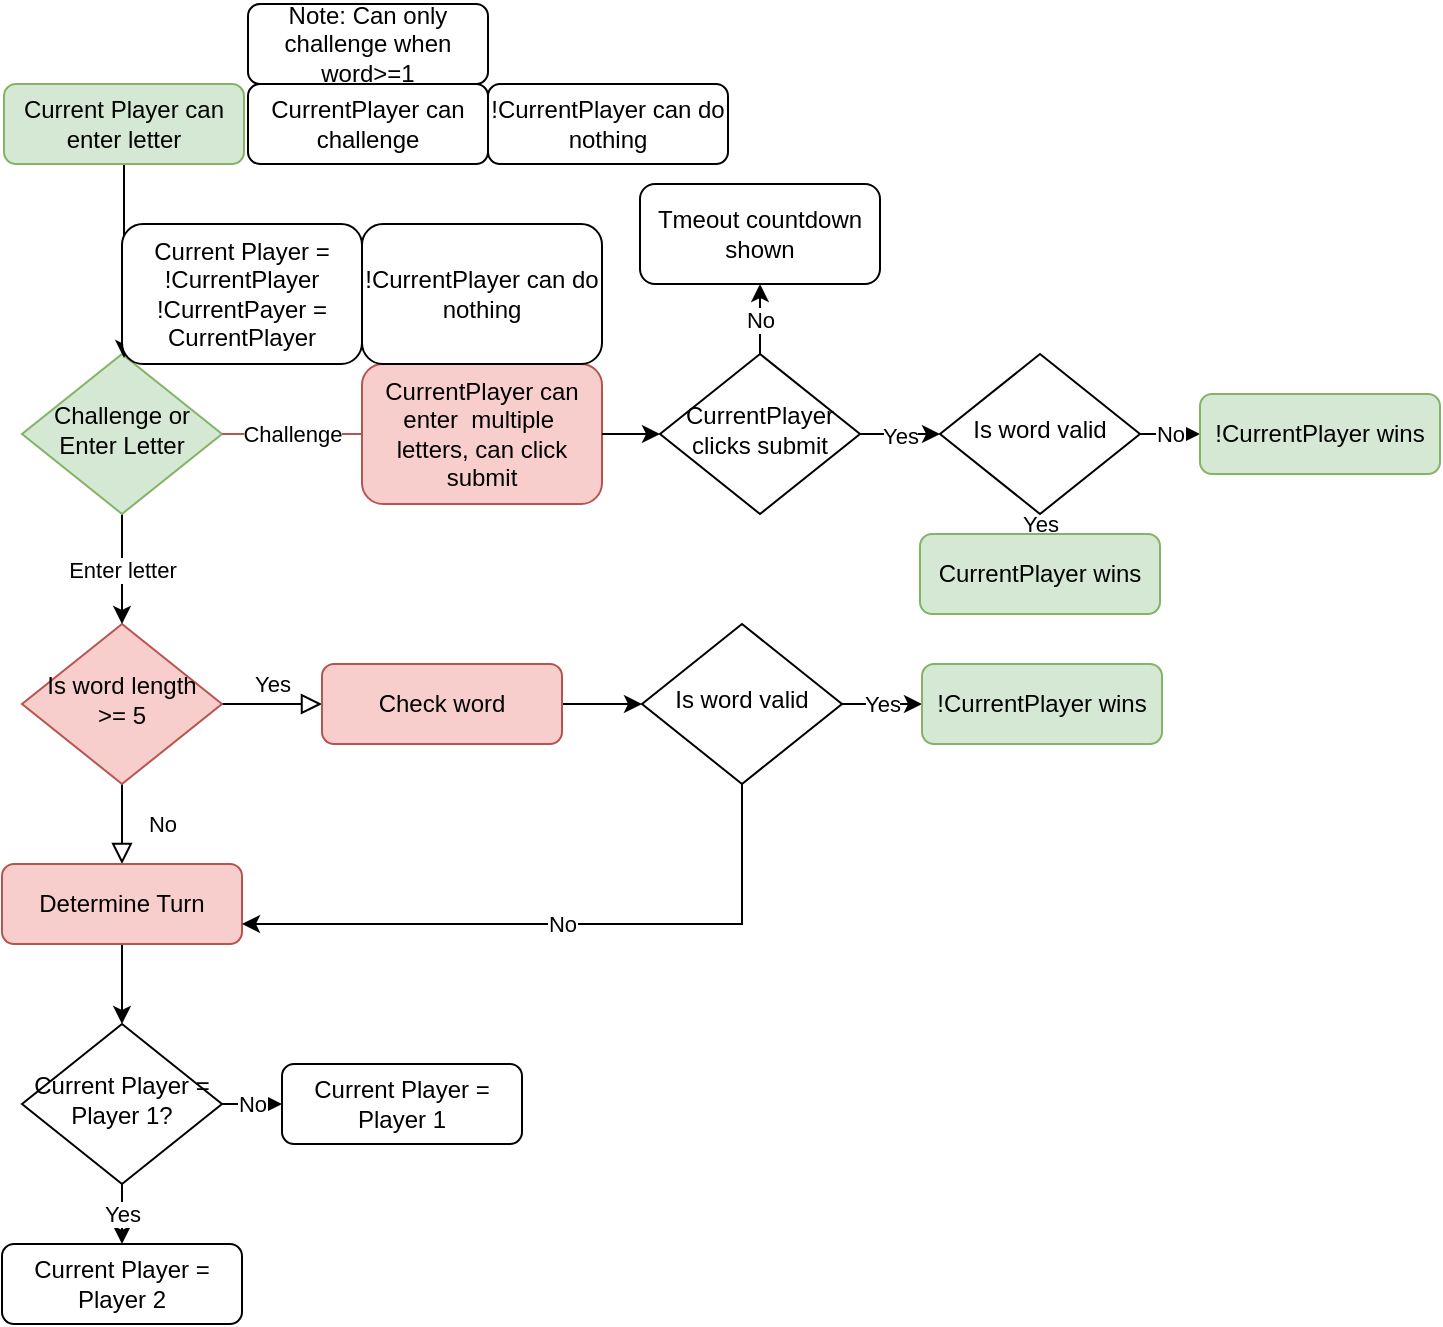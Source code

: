 <mxfile version="20.8.13" type="github" pages="2"><diagram id="C5RBs43oDa-KdzZeNtuy" name="Page-1"><mxGraphModel dx="1306" dy="867" grid="1" gridSize="10" guides="1" tooltips="1" connect="1" arrows="1" fold="1" page="1" pageScale="1" pageWidth="827" pageHeight="1169" math="0" shadow="0"><root><mxCell id="WIyWlLk6GJQsqaUBKTNV-0"/><mxCell id="WIyWlLk6GJQsqaUBKTNV-1" parent="WIyWlLk6GJQsqaUBKTNV-0"/><mxCell id="WIyWlLk6GJQsqaUBKTNV-4" value="No" style="rounded=0;html=1;jettySize=auto;orthogonalLoop=1;fontSize=11;endArrow=block;endFill=0;endSize=8;strokeWidth=1;shadow=0;labelBackgroundColor=none;edgeStyle=orthogonalEdgeStyle;" parent="WIyWlLk6GJQsqaUBKTNV-1" source="WIyWlLk6GJQsqaUBKTNV-6" edge="1"><mxGeometry y="20" relative="1" as="geometry"><mxPoint as="offset"/><mxPoint x="210" y="550" as="targetPoint"/></mxGeometry></mxCell><mxCell id="WIyWlLk6GJQsqaUBKTNV-5" value="Yes" style="edgeStyle=orthogonalEdgeStyle;rounded=0;html=1;jettySize=auto;orthogonalLoop=1;fontSize=11;endArrow=block;endFill=0;endSize=8;strokeWidth=1;shadow=0;labelBackgroundColor=none;" parent="WIyWlLk6GJQsqaUBKTNV-1" source="WIyWlLk6GJQsqaUBKTNV-6" target="WIyWlLk6GJQsqaUBKTNV-7" edge="1"><mxGeometry y="10" relative="1" as="geometry"><mxPoint as="offset"/></mxGeometry></mxCell><mxCell id="WIyWlLk6GJQsqaUBKTNV-6" value="Is word length &amp;gt;= 5" style="rhombus;whiteSpace=wrap;html=1;shadow=0;fontFamily=Helvetica;fontSize=12;align=center;strokeWidth=1;spacing=6;spacingTop=-4;fillColor=#f8cecc;strokeColor=#b85450;" parent="WIyWlLk6GJQsqaUBKTNV-1" vertex="1"><mxGeometry x="160" y="430" width="100" height="80" as="geometry"/></mxCell><mxCell id="iggSaRnqT5LSjW_DM9bq-4" style="edgeStyle=orthogonalEdgeStyle;rounded=0;orthogonalLoop=1;jettySize=auto;html=1;exitX=1;exitY=0.5;exitDx=0;exitDy=0;entryX=0;entryY=0.5;entryDx=0;entryDy=0;" parent="WIyWlLk6GJQsqaUBKTNV-1" source="WIyWlLk6GJQsqaUBKTNV-7" target="iggSaRnqT5LSjW_DM9bq-0" edge="1"><mxGeometry relative="1" as="geometry"/></mxCell><mxCell id="WIyWlLk6GJQsqaUBKTNV-7" value="Check word" style="rounded=1;whiteSpace=wrap;html=1;fontSize=12;glass=0;strokeWidth=1;shadow=0;fillColor=#f8cecc;strokeColor=#b85450;" parent="WIyWlLk6GJQsqaUBKTNV-1" vertex="1"><mxGeometry x="310" y="450" width="120" height="40" as="geometry"/></mxCell><mxCell id="PWhF2UCONyF1s1UccybC-20" style="edgeStyle=orthogonalEdgeStyle;rounded=0;orthogonalLoop=1;jettySize=auto;html=1;exitX=0.5;exitY=1;exitDx=0;exitDy=0;entryX=0.5;entryY=0;entryDx=0;entryDy=0;" parent="WIyWlLk6GJQsqaUBKTNV-1" source="WIyWlLk6GJQsqaUBKTNV-12" target="iggSaRnqT5LSjW_DM9bq-16" edge="1"><mxGeometry relative="1" as="geometry"/></mxCell><mxCell id="WIyWlLk6GJQsqaUBKTNV-12" value="Determine Turn" style="rounded=1;whiteSpace=wrap;html=1;fontSize=12;glass=0;strokeWidth=1;shadow=0;fillColor=#f8cecc;strokeColor=#b85450;" parent="WIyWlLk6GJQsqaUBKTNV-1" vertex="1"><mxGeometry x="150" y="550" width="120" height="40" as="geometry"/></mxCell><mxCell id="iggSaRnqT5LSjW_DM9bq-5" value="Yes" style="edgeStyle=orthogonalEdgeStyle;rounded=0;orthogonalLoop=1;jettySize=auto;html=1;exitX=1;exitY=0.5;exitDx=0;exitDy=0;entryX=0;entryY=0.5;entryDx=0;entryDy=0;" parent="WIyWlLk6GJQsqaUBKTNV-1" source="iggSaRnqT5LSjW_DM9bq-0" target="iggSaRnqT5LSjW_DM9bq-1" edge="1"><mxGeometry relative="1" as="geometry"/></mxCell><mxCell id="iggSaRnqT5LSjW_DM9bq-67" value="No" style="edgeStyle=orthogonalEdgeStyle;rounded=0;orthogonalLoop=1;jettySize=auto;html=1;exitX=0.5;exitY=1;exitDx=0;exitDy=0;entryX=1;entryY=0.75;entryDx=0;entryDy=0;" parent="WIyWlLk6GJQsqaUBKTNV-1" source="iggSaRnqT5LSjW_DM9bq-0" target="WIyWlLk6GJQsqaUBKTNV-12" edge="1"><mxGeometry relative="1" as="geometry"/></mxCell><mxCell id="iggSaRnqT5LSjW_DM9bq-0" value="Is word valid" style="rhombus;whiteSpace=wrap;html=1;shadow=0;fontFamily=Helvetica;fontSize=12;align=center;strokeWidth=1;spacing=6;spacingTop=-4;" parent="WIyWlLk6GJQsqaUBKTNV-1" vertex="1"><mxGeometry x="470" y="430" width="100" height="80" as="geometry"/></mxCell><mxCell id="iggSaRnqT5LSjW_DM9bq-1" value="!CurrentPlayer wins" style="rounded=1;whiteSpace=wrap;html=1;fontSize=12;glass=0;strokeWidth=1;shadow=0;fillColor=#d5e8d4;strokeColor=#82b366;" parent="WIyWlLk6GJQsqaUBKTNV-1" vertex="1"><mxGeometry x="610" y="450" width="120" height="40" as="geometry"/></mxCell><mxCell id="iggSaRnqT5LSjW_DM9bq-25" value="Yes" style="edgeStyle=orthogonalEdgeStyle;rounded=0;orthogonalLoop=1;jettySize=auto;html=1;exitX=0.5;exitY=1;exitDx=0;exitDy=0;entryX=0.5;entryY=0;entryDx=0;entryDy=0;" parent="WIyWlLk6GJQsqaUBKTNV-1" source="iggSaRnqT5LSjW_DM9bq-16" target="iggSaRnqT5LSjW_DM9bq-21" edge="1"><mxGeometry relative="1" as="geometry"/></mxCell><mxCell id="iggSaRnqT5LSjW_DM9bq-28" value="No" style="edgeStyle=orthogonalEdgeStyle;rounded=0;orthogonalLoop=1;jettySize=auto;html=1;exitX=1;exitY=0.5;exitDx=0;exitDy=0;entryX=0;entryY=0.5;entryDx=0;entryDy=0;" parent="WIyWlLk6GJQsqaUBKTNV-1" source="iggSaRnqT5LSjW_DM9bq-16" target="iggSaRnqT5LSjW_DM9bq-22" edge="1"><mxGeometry relative="1" as="geometry"/></mxCell><mxCell id="iggSaRnqT5LSjW_DM9bq-16" value="Current Player = Player 1?" style="rhombus;whiteSpace=wrap;html=1;shadow=0;fontFamily=Helvetica;fontSize=12;align=center;strokeWidth=1;spacing=6;spacingTop=-4;" parent="WIyWlLk6GJQsqaUBKTNV-1" vertex="1"><mxGeometry x="160" y="630" width="100" height="80" as="geometry"/></mxCell><mxCell id="iggSaRnqT5LSjW_DM9bq-21" value="Current Player = Player 2" style="rounded=1;whiteSpace=wrap;html=1;fontSize=12;glass=0;strokeWidth=1;shadow=0;" parent="WIyWlLk6GJQsqaUBKTNV-1" vertex="1"><mxGeometry x="150" y="740" width="120" height="40" as="geometry"/></mxCell><mxCell id="iggSaRnqT5LSjW_DM9bq-22" value="Current Player = Player 1" style="rounded=1;whiteSpace=wrap;html=1;fontSize=12;glass=0;strokeWidth=1;shadow=0;" parent="WIyWlLk6GJQsqaUBKTNV-1" vertex="1"><mxGeometry x="290" y="650" width="120" height="40" as="geometry"/></mxCell><mxCell id="PWhF2UCONyF1s1UccybC-4" value="Enter letter" style="edgeStyle=orthogonalEdgeStyle;rounded=0;orthogonalLoop=1;jettySize=auto;html=1;exitX=0.5;exitY=1;exitDx=0;exitDy=0;entryX=0.5;entryY=0;entryDx=0;entryDy=0;" parent="WIyWlLk6GJQsqaUBKTNV-1" source="iggSaRnqT5LSjW_DM9bq-58" target="WIyWlLk6GJQsqaUBKTNV-6" edge="1"><mxGeometry relative="1" as="geometry"/></mxCell><mxCell id="iggSaRnqT5LSjW_DM9bq-58" value="Challenge or Enter Letter" style="rhombus;whiteSpace=wrap;html=1;shadow=0;fontFamily=Helvetica;fontSize=12;align=center;strokeWidth=1;spacing=6;spacingTop=-4;fillColor=#d5e8d4;strokeColor=#82b366;" parent="WIyWlLk6GJQsqaUBKTNV-1" vertex="1"><mxGeometry x="160" y="295" width="100" height="80" as="geometry"/></mxCell><mxCell id="iggSaRnqT5LSjW_DM9bq-73" value="No" style="edgeStyle=orthogonalEdgeStyle;rounded=0;orthogonalLoop=1;jettySize=auto;html=1;exitX=1;exitY=0.5;exitDx=0;exitDy=0;entryX=0;entryY=0.5;entryDx=0;entryDy=0;" parent="WIyWlLk6GJQsqaUBKTNV-1" source="iggSaRnqT5LSjW_DM9bq-71" target="iggSaRnqT5LSjW_DM9bq-72" edge="1"><mxGeometry relative="1" as="geometry"/></mxCell><mxCell id="iggSaRnqT5LSjW_DM9bq-77" value="Yes" style="edgeStyle=orthogonalEdgeStyle;rounded=0;orthogonalLoop=1;jettySize=auto;html=1;exitX=0.5;exitY=1;exitDx=0;exitDy=0;entryX=0.5;entryY=0;entryDx=0;entryDy=0;" parent="WIyWlLk6GJQsqaUBKTNV-1" source="iggSaRnqT5LSjW_DM9bq-71" target="iggSaRnqT5LSjW_DM9bq-74" edge="1"><mxGeometry relative="1" as="geometry"/></mxCell><mxCell id="iggSaRnqT5LSjW_DM9bq-71" value="Is word valid" style="rhombus;whiteSpace=wrap;html=1;shadow=0;fontFamily=Helvetica;fontSize=12;align=center;strokeWidth=1;spacing=6;spacingTop=-4;" parent="WIyWlLk6GJQsqaUBKTNV-1" vertex="1"><mxGeometry x="619" y="295" width="100" height="80" as="geometry"/></mxCell><mxCell id="iggSaRnqT5LSjW_DM9bq-72" value="!CurrentPlayer wins" style="rounded=1;whiteSpace=wrap;html=1;fontSize=12;glass=0;strokeWidth=1;shadow=0;fillColor=#d5e8d4;strokeColor=#82b366;" parent="WIyWlLk6GJQsqaUBKTNV-1" vertex="1"><mxGeometry x="749" y="315" width="120" height="40" as="geometry"/></mxCell><mxCell id="iggSaRnqT5LSjW_DM9bq-74" value="CurrentPlayer wins" style="rounded=1;whiteSpace=wrap;html=1;fontSize=12;glass=0;strokeWidth=1;shadow=0;fillColor=#d5e8d4;strokeColor=#82b366;" parent="WIyWlLk6GJQsqaUBKTNV-1" vertex="1"><mxGeometry x="609" y="385" width="120" height="40" as="geometry"/></mxCell><mxCell id="iggSaRnqT5LSjW_DM9bq-78" value="CurrentPlayer can enter&amp;nbsp; multiple&amp;nbsp;&lt;br&gt;letters, can click submit" style="rounded=1;whiteSpace=wrap;html=1;fontSize=12;glass=0;strokeWidth=1;shadow=0;fillColor=#f8cecc;strokeColor=#b85450;" parent="WIyWlLk6GJQsqaUBKTNV-1" vertex="1"><mxGeometry x="330" y="300" width="120" height="70" as="geometry"/></mxCell><mxCell id="iggSaRnqT5LSjW_DM9bq-79" value="!CurrentPlayer can do nothing" style="rounded=1;whiteSpace=wrap;html=1;fontSize=12;glass=0;strokeWidth=1;shadow=0;" parent="WIyWlLk6GJQsqaUBKTNV-1" vertex="1"><mxGeometry x="330" y="230" width="120" height="70" as="geometry"/></mxCell><mxCell id="_d4U-Q4twdhnr5ejPnl3-2" style="edgeStyle=orthogonalEdgeStyle;rounded=0;orthogonalLoop=1;jettySize=auto;html=1;exitX=0.5;exitY=1;exitDx=0;exitDy=0;entryX=0.5;entryY=0;entryDx=0;entryDy=0;" parent="WIyWlLk6GJQsqaUBKTNV-1" source="iggSaRnqT5LSjW_DM9bq-80" edge="1"><mxGeometry relative="1" as="geometry"><mxPoint x="211" y="297" as="targetPoint"/></mxGeometry></mxCell><mxCell id="iggSaRnqT5LSjW_DM9bq-80" value="Current Player can enter letter" style="rounded=1;whiteSpace=wrap;html=1;fontSize=12;glass=0;strokeWidth=1;shadow=0;fillColor=#d5e8d4;strokeColor=#82b366;" parent="WIyWlLk6GJQsqaUBKTNV-1" vertex="1"><mxGeometry x="151" y="160" width="120" height="40" as="geometry"/></mxCell><mxCell id="_d4U-Q4twdhnr5ejPnl3-0" style="edgeStyle=orthogonalEdgeStyle;rounded=0;orthogonalLoop=1;jettySize=auto;html=1;exitX=0.5;exitY=1;exitDx=0;exitDy=0;" parent="WIyWlLk6GJQsqaUBKTNV-1" source="iggSaRnqT5LSjW_DM9bq-80" target="iggSaRnqT5LSjW_DM9bq-80" edge="1"><mxGeometry relative="1" as="geometry"/></mxCell><mxCell id="-6dp8KCn7K3Ig1AxOlRO-1" value="Challenge" style="edgeStyle=orthogonalEdgeStyle;rounded=0;orthogonalLoop=1;jettySize=auto;html=1;exitX=1;exitY=0.5;exitDx=0;exitDy=0;entryX=0;entryY=0.5;entryDx=0;entryDy=0;endArrow=none;fillColor=#f8cecc;strokeColor=#b85450;" parent="WIyWlLk6GJQsqaUBKTNV-1" source="iggSaRnqT5LSjW_DM9bq-58" target="iggSaRnqT5LSjW_DM9bq-78" edge="1"><mxGeometry relative="1" as="geometry"><mxPoint x="260" y="335" as="sourcePoint"/><mxPoint x="551" y="335" as="targetPoint"/></mxGeometry></mxCell><mxCell id="PWhF2UCONyF1s1UccybC-16" value="No" style="edgeStyle=orthogonalEdgeStyle;rounded=0;orthogonalLoop=1;jettySize=auto;html=1;exitX=0.5;exitY=0;exitDx=0;exitDy=0;entryX=0.5;entryY=1;entryDx=0;entryDy=0;" parent="WIyWlLk6GJQsqaUBKTNV-1" source="PWhF2UCONyF1s1UccybC-17" target="PWhF2UCONyF1s1UccybC-15" edge="1"><mxGeometry relative="1" as="geometry"/></mxCell><mxCell id="PWhF2UCONyF1s1UccybC-18" style="edgeStyle=orthogonalEdgeStyle;rounded=0;orthogonalLoop=1;jettySize=auto;html=1;exitX=1;exitY=0.5;exitDx=0;exitDy=0;entryX=0;entryY=0.5;entryDx=0;entryDy=0;" parent="WIyWlLk6GJQsqaUBKTNV-1" source="iggSaRnqT5LSjW_DM9bq-78" target="PWhF2UCONyF1s1UccybC-17" edge="1"><mxGeometry relative="1" as="geometry"><mxPoint x="460" y="335" as="sourcePoint"/></mxGeometry></mxCell><mxCell id="PWhF2UCONyF1s1UccybC-0" value="CurrentPlayer can challenge" style="rounded=1;whiteSpace=wrap;html=1;fontSize=12;glass=0;strokeWidth=1;shadow=0;" parent="WIyWlLk6GJQsqaUBKTNV-1" vertex="1"><mxGeometry x="273" y="160" width="120" height="40" as="geometry"/></mxCell><mxCell id="PWhF2UCONyF1s1UccybC-3" value="Note: Can only challenge when word&amp;gt;=1" style="rounded=1;whiteSpace=wrap;html=1;fontSize=12;glass=0;strokeWidth=1;shadow=0;" parent="WIyWlLk6GJQsqaUBKTNV-1" vertex="1"><mxGeometry x="273" y="120" width="120" height="40" as="geometry"/></mxCell><mxCell id="PWhF2UCONyF1s1UccybC-14" value="!CurrentPlayer can do nothing" style="rounded=1;whiteSpace=wrap;html=1;fontSize=12;glass=0;strokeWidth=1;shadow=0;" parent="WIyWlLk6GJQsqaUBKTNV-1" vertex="1"><mxGeometry x="393" y="160" width="120" height="40" as="geometry"/></mxCell><mxCell id="PWhF2UCONyF1s1UccybC-15" value="Tmeout countdown shown" style="rounded=1;whiteSpace=wrap;html=1;fontSize=12;glass=0;strokeWidth=1;shadow=0;" parent="WIyWlLk6GJQsqaUBKTNV-1" vertex="1"><mxGeometry x="469" y="210" width="120" height="50" as="geometry"/></mxCell><mxCell id="PWhF2UCONyF1s1UccybC-19" value="Yes" style="edgeStyle=orthogonalEdgeStyle;rounded=0;orthogonalLoop=1;jettySize=auto;html=1;exitX=1;exitY=0.5;exitDx=0;exitDy=0;entryX=0;entryY=0.5;entryDx=0;entryDy=0;" parent="WIyWlLk6GJQsqaUBKTNV-1" source="PWhF2UCONyF1s1UccybC-17" edge="1"><mxGeometry relative="1" as="geometry"><mxPoint x="619" y="335" as="targetPoint"/></mxGeometry></mxCell><mxCell id="PWhF2UCONyF1s1UccybC-17" value="CurrentPlayer clicks submit" style="rhombus;whiteSpace=wrap;html=1;shadow=0;fontFamily=Helvetica;fontSize=12;align=center;strokeWidth=1;spacing=6;spacingTop=-4;" parent="WIyWlLk6GJQsqaUBKTNV-1" vertex="1"><mxGeometry x="479" y="295" width="100" height="80" as="geometry"/></mxCell><mxCell id="_Z7x8CreYpWqfoPFEAFd-0" value="Current Player = !CurrentPlayer&lt;br&gt;!CurrentPayer = CurrentPlayer" style="rounded=1;whiteSpace=wrap;html=1;fontSize=12;glass=0;strokeWidth=1;shadow=0;" parent="WIyWlLk6GJQsqaUBKTNV-1" vertex="1"><mxGeometry x="210" y="230" width="120" height="70" as="geometry"/></mxCell></root></mxGraphModel></diagram><diagram id="bgVZKkMku67TR88dWrCO" name="Page-2"><mxGraphModel dx="1088" dy="723" grid="1" gridSize="10" guides="1" tooltips="1" connect="1" arrows="1" fold="1" page="1" pageScale="1" pageWidth="850" pageHeight="1100" math="0" shadow="0"><root><mxCell id="0"/><mxCell id="1" parent="0"/><mxCell id="0fsIs2r6g_5H5DTYhVrC-1" value="" style="rounded=0;whiteSpace=wrap;html=1;labelBackgroundColor=#CCE5FF;" vertex="1" parent="1"><mxGeometry x="160" y="200" width="210" height="370" as="geometry"/></mxCell><mxCell id="0fsIs2r6g_5H5DTYhVrC-2" value="Login Screen/Home Screen: Not logged in" style="rounded=0;whiteSpace=wrap;html=1;" vertex="1" parent="1"><mxGeometry x="160" y="130" width="210" height="60" as="geometry"/></mxCell><mxCell id="0fsIs2r6g_5H5DTYhVrC-5" value="" style="rounded=0;whiteSpace=wrap;html=1;fontSize=35;" vertex="1" parent="1"><mxGeometry x="170" y="210" width="190" height="350" as="geometry"/></mxCell><mxCell id="0fsIs2r6g_5H5DTYhVrC-3" value="&lt;font style=&quot;font-size: 35px;&quot;&gt;Terminus&lt;/font&gt;" style="text;html=1;strokeColor=none;fillColor=none;align=center;verticalAlign=middle;whiteSpace=wrap;rounded=0;" vertex="1" parent="1"><mxGeometry x="161.5" y="241" width="210" height="30" as="geometry"/></mxCell><mxCell id="0fsIs2r6g_5H5DTYhVrC-17" value="Login Screen/Home Screen: Logged in" style="rounded=0;whiteSpace=wrap;html=1;" vertex="1" parent="1"><mxGeometry x="410" y="130" width="210" height="60" as="geometry"/></mxCell><mxCell id="0fsIs2r6g_5H5DTYhVrC-16" value="" style="rounded=0;whiteSpace=wrap;html=1;" vertex="1" parent="1"><mxGeometry x="410" y="200" width="210" height="370" as="geometry"/></mxCell><mxCell id="0fsIs2r6g_5H5DTYhVrC-26" value="Sign up with Facebook" style="rounded=0;whiteSpace=wrap;html=1;fontSize=10;" vertex="1" parent="1"><mxGeometry x="183" y="290" width="167" height="30" as="geometry"/></mxCell><mxCell id="0fsIs2r6g_5H5DTYhVrC-27" value="Sign up with Google" style="rounded=0;whiteSpace=wrap;html=1;fontSize=10;" vertex="1" parent="1"><mxGeometry x="183" y="330" width="167" height="30" as="geometry"/></mxCell><mxCell id="0fsIs2r6g_5H5DTYhVrC-28" value="Sign up with Apple" style="rounded=0;whiteSpace=wrap;html=1;fontSize=10;" vertex="1" parent="1"><mxGeometry x="183" y="370" width="167" height="30" as="geometry"/></mxCell><mxCell id="0fsIs2r6g_5H5DTYhVrC-30" value="&lt;font style=&quot;font-size: 9px;&quot;&gt;-or-&lt;/font&gt;" style="text;html=1;strokeColor=none;fillColor=none;align=center;verticalAlign=middle;whiteSpace=wrap;rounded=0;fontSize=9;" vertex="1" parent="1"><mxGeometry x="152.95" y="410" width="210" height="30" as="geometry"/></mxCell><mxCell id="0fsIs2r6g_5H5DTYhVrC-31" value="&amp;nbsp;Continue as Guest" style="rounded=0;whiteSpace=wrap;html=1;fontSize=10;" vertex="1" parent="1"><mxGeometry x="183" y="440" width="167" height="30" as="geometry"/></mxCell><mxCell id="0fsIs2r6g_5H5DTYhVrC-35" value="" style="rounded=0;whiteSpace=wrap;html=1;fontSize=35;" vertex="1" parent="1"><mxGeometry x="420" y="210" width="190" height="350" as="geometry"/></mxCell><mxCell id="0fsIs2r6g_5H5DTYhVrC-18" value="&lt;font style=&quot;font-size: 35px;&quot;&gt;Terminus&lt;/font&gt;" style="text;html=1;strokeColor=none;fillColor=none;align=center;verticalAlign=middle;whiteSpace=wrap;rounded=0;" vertex="1" parent="1"><mxGeometry x="410" y="241" width="210" height="30" as="geometry"/></mxCell><mxCell id="0fsIs2r6g_5H5DTYhVrC-24" value="&lt;p style=&quot;line-height: 90%;&quot;&gt;&lt;font style=&quot;font-size: 16px;&quot;&gt;New Game&lt;/font&gt;&lt;/p&gt;" style="labelPosition=center;verticalLabelPosition=middle;align=center;html=1;shape=mxgraph.basic.shaded_button;dx=10;fillColor=#E6E6E6;strokeColor=none;whiteSpace=wrap;fontSize=35;" vertex="1" parent="1"><mxGeometry x="440" y="294" width="150" height="60" as="geometry"/></mxCell><mxCell id="0fsIs2r6g_5H5DTYhVrC-36" value="&lt;font style=&quot;font-size: 9px;&quot;&gt;copyright information&lt;/font&gt;" style="text;html=1;strokeColor=none;fillColor=none;align=center;verticalAlign=middle;whiteSpace=wrap;rounded=0;fontSize=9;" vertex="1" parent="1"><mxGeometry x="410" y="520" width="210" height="30" as="geometry"/></mxCell><mxCell id="0fsIs2r6g_5H5DTYhVrC-37" value="Game" style="rounded=0;whiteSpace=wrap;html=1;labelBackgroundColor=default;" vertex="1" parent="1"><mxGeometry x="640" y="130" width="210" height="60" as="geometry"/></mxCell><mxCell id="0fsIs2r6g_5H5DTYhVrC-38" value="" style="rounded=0;whiteSpace=wrap;html=1;labelBackgroundColor=#FF33FF;fillColor=#FFE6CC;" vertex="1" parent="1"><mxGeometry x="640" y="200" width="210" height="370" as="geometry"/></mxCell><mxCell id="0fsIs2r6g_5H5DTYhVrC-39" value="" style="rounded=0;whiteSpace=wrap;html=1;fontSize=35;" vertex="1" parent="1"><mxGeometry x="650" y="210" width="190" height="350" as="geometry"/></mxCell><mxCell id="0fsIs2r6g_5H5DTYhVrC-40" value="&lt;font style=&quot;font-size: 10px;&quot;&gt;Ads&amp;nbsp;&lt;/font&gt;" style="text;html=1;strokeColor=none;fillColor=none;align=center;verticalAlign=middle;whiteSpace=wrap;rounded=0;fontSize=10;" vertex="1" parent="1"><mxGeometry x="640" y="211" width="210" height="30" as="geometry"/></mxCell><mxCell id="0fsIs2r6g_5H5DTYhVrC-44" value="" style="sketch=0;pointerEvents=1;shadow=0;dashed=0;html=1;strokeColor=none;fillColor=#505050;labelPosition=center;verticalLabelPosition=bottom;verticalAlign=top;outlineConnect=0;align=center;shape=mxgraph.office.concepts.settings_office_365;labelBackgroundColor=#CCE5FF;fontSize=9;" vertex="1" parent="1"><mxGeometry x="814" y="430" width="21" height="20" as="geometry"/></mxCell><mxCell id="0fsIs2r6g_5H5DTYhVrC-45" value="&lt;p style=&quot;line-height: 90%;&quot;&gt;&lt;font style=&quot;font-size: 16px;&quot;&gt;Settings&lt;/font&gt;&lt;/p&gt;" style="labelPosition=center;verticalLabelPosition=middle;align=center;html=1;shape=mxgraph.basic.shaded_button;dx=10;fillColor=#E6E6E6;strokeColor=none;whiteSpace=wrap;fontSize=35;" vertex="1" parent="1"><mxGeometry x="440" y="370" width="150" height="60" as="geometry"/></mxCell><mxCell id="0fsIs2r6g_5H5DTYhVrC-46" value="" style="verticalLabelPosition=bottom;verticalAlign=top;html=1;shadow=0;dashed=0;strokeWidth=1;shape=mxgraph.android.keyboard;sketch=0;labelBackgroundColor=#CCE5FF;fontSize=10;" vertex="1" parent="1"><mxGeometry x="650" y="466" width="190" height="95" as="geometry"/></mxCell><mxCell id="0fsIs2r6g_5H5DTYhVrC-60" value="" style="rounded=1;whiteSpace=wrap;html=1;labelBackgroundColor=#007FFF;fontSize=10;fillColor=#FFFFFF;" vertex="1" parent="1"><mxGeometry x="650" y="241" width="187" height="30" as="geometry"/></mxCell><mxCell id="0fsIs2r6g_5H5DTYhVrC-66" value="" style="rounded=1;whiteSpace=wrap;html=1;labelBackgroundColor=#007FFF;fontSize=10;fillColor=#F9FFF2;" vertex="1" parent="1"><mxGeometry x="650" y="241" width="100" height="30" as="geometry"/></mxCell><mxCell id="0fsIs2r6g_5H5DTYhVrC-47" value="Xain" style="text;html=1;strokeColor=none;fillColor=none;align=center;verticalAlign=middle;whiteSpace=wrap;rounded=0;fontSize=10;fontStyle=1" vertex="1" parent="1"><mxGeometry x="650.5" y="241" width="60" height="30" as="geometry"/></mxCell><mxCell id="0fsIs2r6g_5H5DTYhVrC-48" value="Guestt123" style="text;html=1;strokeColor=none;fillColor=none;align=center;verticalAlign=middle;whiteSpace=wrap;rounded=0;fontSize=10;" vertex="1" parent="1"><mxGeometry x="778" y="242" width="60" height="30" as="geometry"/></mxCell><mxCell id="0fsIs2r6g_5H5DTYhVrC-51" value="ab" style="rounded=0;whiteSpace=wrap;html=1;labelBackgroundColor=#CCE5FF;fontSize=10;align=left;" vertex="1" parent="1"><mxGeometry x="670" y="325" width="150" height="29" as="geometry"/></mxCell><mxCell id="0fsIs2r6g_5H5DTYhVrC-52" value="&lt;p style=&quot;line-height: 90%; font-size: 10px;&quot;&gt;&lt;font style=&quot;font-size: 10px;&quot;&gt;Submit&lt;/font&gt;&lt;/p&gt;" style="labelPosition=center;verticalLabelPosition=middle;align=center;html=1;shape=mxgraph.basic.shaded_button;dx=10;fillColor=#E6E6E6;strokeColor=none;whiteSpace=wrap;fontSize=10;" vertex="1" parent="1"><mxGeometry x="657.5" y="541" width="162.5" height="20" as="geometry"/></mxCell><mxCell id="0fsIs2r6g_5H5DTYhVrC-53" value="&lt;p style=&quot;line-height: 90%; font-size: 10px;&quot;&gt;&lt;font style=&quot;font-size: 10px;&quot;&gt;Challenge&lt;/font&gt;&lt;/p&gt;" style="labelPosition=center;verticalLabelPosition=middle;align=center;html=1;shape=mxgraph.basic.shaded_button;dx=10;fillColor=#E6E6E6;strokeColor=none;whiteSpace=wrap;fontSize=10;" vertex="1" parent="1"><mxGeometry x="670" y="365" width="150" height="20" as="geometry"/></mxCell><mxCell id="0fsIs2r6g_5H5DTYhVrC-59" value="" style="rounded=0;whiteSpace=wrap;html=1;labelBackgroundColor=#CCE5FF;fontSize=10;" vertex="1" parent="1"><mxGeometry x="640" y="570" width="210" height="30" as="geometry"/></mxCell><mxCell id="0fsIs2r6g_5H5DTYhVrC-67" value="" style="rounded=0;whiteSpace=wrap;html=1;fontSize=35;" vertex="1" parent="1"><mxGeometry x="650.5" y="610" width="190" height="150" as="geometry"/></mxCell><mxCell id="0fsIs2r6g_5H5DTYhVrC-69" value="&lt;font style=&quot;font-size: 9px;&quot;&gt;Xain is the winner!&lt;/font&gt;" style="text;html=1;strokeColor=none;fillColor=none;align=center;verticalAlign=middle;whiteSpace=wrap;rounded=0;fontSize=9;" vertex="1" parent="1"><mxGeometry x="680" y="620" width="130" height="30" as="geometry"/></mxCell><mxCell id="0fsIs2r6g_5H5DTYhVrC-71" value="apples" style="text;html=1;strokeColor=none;fillColor=none;align=center;verticalAlign=middle;whiteSpace=wrap;rounded=0;fontSize=18;" vertex="1" parent="1"><mxGeometry x="678.5" y="660" width="130" height="30" as="geometry"/></mxCell><mxCell id="0fsIs2r6g_5H5DTYhVrC-76" value="" style="rounded=0;whiteSpace=wrap;html=1;" vertex="1" parent="1"><mxGeometry x="410" y="610" width="210" height="370" as="geometry"/></mxCell><mxCell id="0fsIs2r6g_5H5DTYhVrC-77" value="" style="rounded=0;whiteSpace=wrap;html=1;fontSize=35;" vertex="1" parent="1"><mxGeometry x="420" y="620" width="190" height="350" as="geometry"/></mxCell><mxCell id="0fsIs2r6g_5H5DTYhVrC-78" value="&lt;font style=&quot;font-size: 35px;&quot;&gt;Settings&lt;/font&gt;" style="text;html=1;strokeColor=none;fillColor=none;align=center;verticalAlign=middle;whiteSpace=wrap;rounded=0;" vertex="1" parent="1"><mxGeometry x="410" y="651" width="210" height="30" as="geometry"/></mxCell><mxCell id="0fsIs2r6g_5H5DTYhVrC-80" value="&lt;font style=&quot;font-size: 9px;&quot;&gt;copyright information&lt;/font&gt;" style="text;html=1;strokeColor=none;fillColor=none;align=center;verticalAlign=middle;whiteSpace=wrap;rounded=0;fontSize=9;" vertex="1" parent="1"><mxGeometry x="410" y="930" width="210" height="30" as="geometry"/></mxCell><mxCell id="0fsIs2r6g_5H5DTYhVrC-82" value="" style="shape=image;html=1;verticalAlign=top;verticalLabelPosition=bottom;labelBackgroundColor=#ffffff;imageAspect=0;aspect=fixed;image=https://cdn1.iconfinder.com/data/icons/ionicons-sharp-vol-2/512/toggle-sharp-128.png;fontSize=18;fillColor=#F9FFF2;" vertex="1" parent="1"><mxGeometry x="540" y="720" width="48" height="48" as="geometry"/></mxCell><mxCell id="0fsIs2r6g_5H5DTYhVrC-83" value="&lt;font style=&quot;font-size: 9px;&quot;&gt;Sound&lt;/font&gt;" style="text;html=1;strokeColor=none;fillColor=none;align=center;verticalAlign=middle;whiteSpace=wrap;rounded=0;fontSize=9;" vertex="1" parent="1"><mxGeometry x="465" y="729.5" width="100" height="29" as="geometry"/></mxCell><mxCell id="0fsIs2r6g_5H5DTYhVrC-87" value="&lt;p style=&quot;line-height: 90%;&quot;&gt;&lt;font style=&quot;font-size: 12px;&quot;&gt;How to Play&lt;/font&gt;&lt;/p&gt;" style="labelPosition=center;verticalLabelPosition=middle;align=center;html=1;shape=mxgraph.basic.shaded_button;dx=10;fillColor=#E6E6E6;strokeColor=none;whiteSpace=wrap;fontSize=35;" vertex="1" parent="1"><mxGeometry x="460" y="771" width="128" height="48" as="geometry"/></mxCell><mxCell id="0fsIs2r6g_5H5DTYhVrC-88" value="" style="shape=image;html=1;verticalAlign=top;verticalLabelPosition=bottom;labelBackgroundColor=#ffffff;imageAspect=0;aspect=fixed;image=https://cdn1.iconfinder.com/data/icons/ui-essential-17/32/UI_Essential_Outline_1_essential-app-ui-sound-speaker-128.png;fontSize=12;fillColor=#F9FFF2;" vertex="1" parent="1"><mxGeometry x="460" y="730" width="28" height="28" as="geometry"/></mxCell><mxCell id="0fsIs2r6g_5H5DTYhVrC-92" value="" style="rounded=0;whiteSpace=wrap;html=1;" vertex="1" parent="1"><mxGeometry x="170" y="610" width="210" height="370" as="geometry"/></mxCell><mxCell id="0fsIs2r6g_5H5DTYhVrC-93" value="" style="rounded=0;whiteSpace=wrap;html=1;fontSize=35;" vertex="1" parent="1"><mxGeometry x="180" y="620" width="190" height="350" as="geometry"/></mxCell><mxCell id="0fsIs2r6g_5H5DTYhVrC-94" value="&lt;font style=&quot;font-size: 35px;&quot;&gt;How to Play&lt;/font&gt;" style="text;html=1;strokeColor=none;fillColor=none;align=center;verticalAlign=middle;whiteSpace=wrap;rounded=0;" vertex="1" parent="1"><mxGeometry x="170" y="651" width="210" height="30" as="geometry"/></mxCell><mxCell id="0fsIs2r6g_5H5DTYhVrC-95" value="&lt;font style=&quot;font-size: 9px;&quot;&gt;copyright information&lt;/font&gt;" style="text;html=1;strokeColor=none;fillColor=none;align=center;verticalAlign=middle;whiteSpace=wrap;rounded=0;fontSize=9;" vertex="1" parent="1"><mxGeometry x="170" y="930" width="210" height="30" as="geometry"/></mxCell><mxCell id="0fsIs2r6g_5H5DTYhVrC-100" value="Text" style="text;html=1;strokeColor=none;fillColor=none;align=center;verticalAlign=middle;whiteSpace=wrap;rounded=0;fontSize=12;" vertex="1" parent="1"><mxGeometry x="580" y="780" width="60" height="30" as="geometry"/></mxCell><mxCell id="0fsIs2r6g_5H5DTYhVrC-101" value="&lt;font style=&quot;font-size: 10px;&quot;&gt;Rules on how to play ajfioewajvoieawjnenvawnev;anwe;vneanvwn&lt;br&gt;&lt;br&gt;&lt;br&gt;jvowieajowvejo&lt;br&gt;&lt;/font&gt;" style="text;html=1;strokeColor=none;fillColor=none;align=left;verticalAlign=middle;whiteSpace=wrap;rounded=0;fontSize=10;" vertex="1" parent="1"><mxGeometry x="180" y="690" width="180" height="60" as="geometry"/></mxCell><mxCell id="0fsIs2r6g_5H5DTYhVrC-102" value="" style="endArrow=classic;html=1;rounded=0;fontSize=10;exitX=1.007;exitY=0.583;exitDx=0;exitDy=0;exitPerimeter=0;entryX=-0.006;entryY=0.585;entryDx=0;entryDy=0;entryPerimeter=0;" edge="1" parent="1" target="0fsIs2r6g_5H5DTYhVrC-16"><mxGeometry width="50" height="50" relative="1" as="geometry"><mxPoint x="371.47" y="416.71" as="sourcePoint"/><mxPoint x="410" y="418.19" as="targetPoint"/></mxGeometry></mxCell><mxCell id="0fsIs2r6g_5H5DTYhVrC-103" value="&lt;font style=&quot;font-size: 9px;&quot;&gt;back button closes the app&lt;/font&gt;" style="text;html=1;strokeColor=none;fillColor=none;align=center;verticalAlign=middle;whiteSpace=wrap;rounded=0;fontSize=9;" vertex="1" parent="1"><mxGeometry x="160" y="570" width="210" height="30" as="geometry"/></mxCell><mxCell id="0fsIs2r6g_5H5DTYhVrC-104" value="&lt;font style=&quot;font-size: 9px;&quot;&gt;back button closes the app&lt;/font&gt;" style="text;html=1;strokeColor=none;fillColor=none;align=center;verticalAlign=middle;whiteSpace=wrap;rounded=0;fontSize=9;" vertex="1" parent="1"><mxGeometry x="410" y="567" width="210" height="30" as="geometry"/></mxCell><mxCell id="0fsIs2r6g_5H5DTYhVrC-105" value="&lt;font style=&quot;font-size: 9px;&quot;&gt;back button goes &amp;nbsp;to are. you sure you want to quit pop up&lt;/font&gt;" style="text;html=1;strokeColor=none;fillColor=none;align=center;verticalAlign=middle;whiteSpace=wrap;rounded=0;fontSize=9;" vertex="1" parent="1"><mxGeometry x="640.5" y="567" width="210" height="30" as="geometry"/></mxCell><mxCell id="0fsIs2r6g_5H5DTYhVrC-106" value="&lt;p style=&quot;line-height: 40%;&quot;&gt;&lt;font style=&quot;font-size: 15px;&quot;&gt;Are you sure you want to quit?&lt;/font&gt;&lt;/p&gt;" style="rounded=0;whiteSpace=wrap;html=1;fontSize=35;" vertex="1" parent="1"><mxGeometry x="870" y="300" width="190" height="140" as="geometry"/></mxCell><mxCell id="0fsIs2r6g_5H5DTYhVrC-107" value="&lt;p style=&quot;line-height: 90%;&quot;&gt;&lt;font style=&quot;font-size: 16px;&quot;&gt;Yes&lt;/font&gt;&lt;/p&gt;" style="labelPosition=center;verticalLabelPosition=middle;align=center;html=1;shape=mxgraph.basic.shaded_button;dx=10;fillColor=#E6E6E6;strokeColor=none;whiteSpace=wrap;fontSize=35;" vertex="1" parent="1"><mxGeometry x="880" y="400" width="70" height="40" as="geometry"/></mxCell><mxCell id="0fsIs2r6g_5H5DTYhVrC-108" value="&lt;p style=&quot;line-height: 90%;&quot;&gt;&lt;font style=&quot;font-size: 16px;&quot;&gt;No&lt;/font&gt;&lt;/p&gt;" style="labelPosition=center;verticalLabelPosition=middle;align=center;html=1;shape=mxgraph.basic.shaded_button;dx=10;fillColor=#E6E6E6;strokeColor=none;whiteSpace=wrap;fontSize=35;" vertex="1" parent="1"><mxGeometry x="970" y="400" width="70" height="40" as="geometry"/></mxCell><mxCell id="0fsIs2r6g_5H5DTYhVrC-109" value="&lt;font style=&quot;font-size: 9px;&quot;&gt;yes goes to terminus new game&amp;nbsp;&lt;br&gt;no goes to game screen&lt;br&gt;back button goes to game screen&lt;/font&gt;" style="text;html=1;strokeColor=none;fillColor=none;align=center;verticalAlign=middle;whiteSpace=wrap;rounded=0;fontSize=9;" vertex="1" parent="1"><mxGeometry x="860" y="450" width="210" height="30" as="geometry"/></mxCell><mxCell id="0fsIs2r6g_5H5DTYhVrC-110" value="&lt;p style=&quot;line-height: 100%;&quot;&gt;&lt;span style=&quot;font-size: 8px;&quot;&gt;Another?&lt;/span&gt;&lt;/p&gt;" style="labelPosition=center;verticalLabelPosition=middle;align=center;html=1;shape=mxgraph.basic.shaded_button;dx=10;fillColor=#E6E6E6;strokeColor=none;whiteSpace=wrap;fontSize=35;" vertex="1" parent="1"><mxGeometry x="750" y="700" width="70" height="40" as="geometry"/></mxCell><mxCell id="0fsIs2r6g_5H5DTYhVrC-111" value="&lt;p style=&quot;line-height: 100%;&quot;&gt;&lt;br&gt;&lt;/p&gt;" style="labelPosition=center;verticalLabelPosition=middle;align=center;html=1;shape=mxgraph.basic.shaded_button;dx=10;fillColor=#E6E6E6;strokeColor=none;whiteSpace=wrap;fontSize=35;" vertex="1" parent="1"><mxGeometry x="657.5" y="701.5" width="70" height="40" as="geometry"/></mxCell><mxCell id="0fsIs2r6g_5H5DTYhVrC-112" value="" style="sketch=0;aspect=fixed;html=1;points=[];align=center;image;fontSize=12;image=img/lib/mscae/Azure_Home.svg;labelBackgroundColor=#FFFFFF;fillColor=#F9FFF2;" vertex="1" parent="1"><mxGeometry x="680" y="713.5" width="20" height="16" as="geometry"/></mxCell><mxCell id="0fsIs2r6g_5H5DTYhVrC-113" value="&lt;font style=&quot;font-size: 9px;&quot;&gt;back button goes &amp;nbsp;to Home Screen&lt;/font&gt;" style="text;html=1;strokeColor=none;fillColor=none;align=center;verticalAlign=middle;whiteSpace=wrap;rounded=0;fontSize=9;" vertex="1" parent="1"><mxGeometry x="650.5" y="758" width="189.5" height="30" as="geometry"/></mxCell><mxCell id="0fsIs2r6g_5H5DTYhVrC-114" value="&lt;font style=&quot;font-size: 9px;&quot;&gt;back button goes to the screen that called it (default)&lt;/font&gt;" style="text;html=1;strokeColor=none;fillColor=none;align=center;verticalAlign=middle;whiteSpace=wrap;rounded=0;fontSize=9;" vertex="1" parent="1"><mxGeometry x="410" y="980" width="210" height="30" as="geometry"/></mxCell><mxCell id="0fsIs2r6g_5H5DTYhVrC-115" value="&lt;font style=&quot;font-size: 9px;&quot;&gt;back button goes to settings (default)&lt;/font&gt;" style="text;html=1;strokeColor=none;fillColor=none;align=center;verticalAlign=middle;whiteSpace=wrap;rounded=0;fontSize=9;" vertex="1" parent="1"><mxGeometry x="180" y="980" width="210" height="30" as="geometry"/></mxCell></root></mxGraphModel></diagram></mxfile>